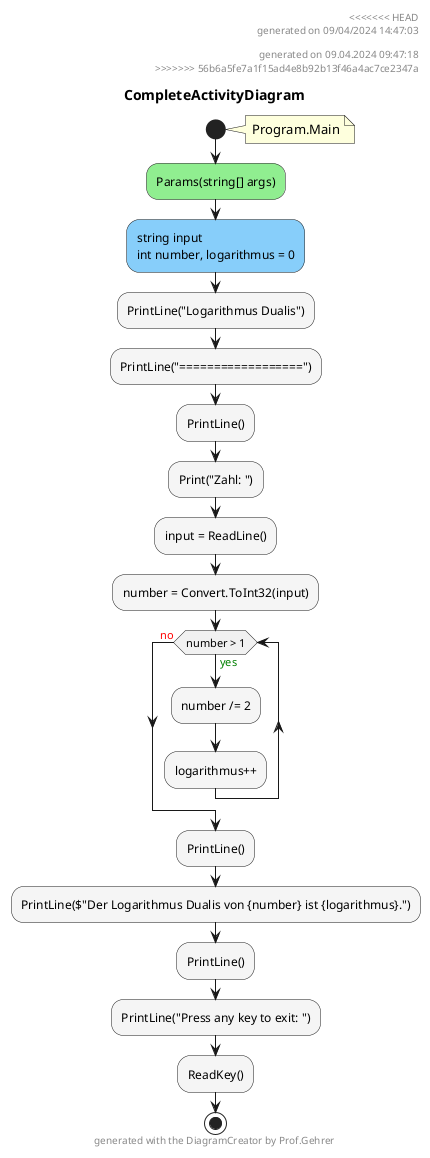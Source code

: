 @startuml CompleteActivityDiagram
header
<<<<<<< HEAD
generated on 09/04/2024 14:47:03
=======
generated on 09.04.2024 09:47:18
>>>>>>> 56b6a5fe7a1f15ad4e8b92b13f46a4ac7ce2347a
end header
title CompleteActivityDiagram
start
note right:  Program.Main
#LightGreen:Params(string[] args);
#LightSkyBlue:string input\nint number, logarithmus = 0;
#WhiteSmoke:PrintLine("Logarithmus Dualis");
#WhiteSmoke:PrintLine("==================");
#WhiteSmoke:PrintLine();
#WhiteSmoke:Print("Zahl: ");
#WhiteSmoke:input = ReadLine();
#WhiteSmoke:number = Convert.ToInt32(input);
while (number > 1) is (<color:green>yes)
        #WhiteSmoke:number /= 2;
        #WhiteSmoke:logarithmus++;
endwhile (<color:red>no)
#WhiteSmoke:PrintLine();
#WhiteSmoke:PrintLine($"Der Logarithmus Dualis von {number} ist {logarithmus}.");
#WhiteSmoke:PrintLine();
#WhiteSmoke:PrintLine("Press any key to exit: ");
#WhiteSmoke:ReadKey();
stop
footer
generated with the DiagramCreator by Prof.Gehrer
end footer
@enduml
